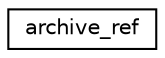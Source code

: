 digraph "Graphical Class Hierarchy"
{
  edge [fontname="Helvetica",fontsize="10",labelfontname="Helvetica",labelfontsize="10"];
  node [fontname="Helvetica",fontsize="10",shape=record];
  rankdir="LR";
  Node1 [label="archive_ref",height=0.2,width=0.4,color="black", fillcolor="white", style="filled",URL="$structarchive__ref.html"];
}
